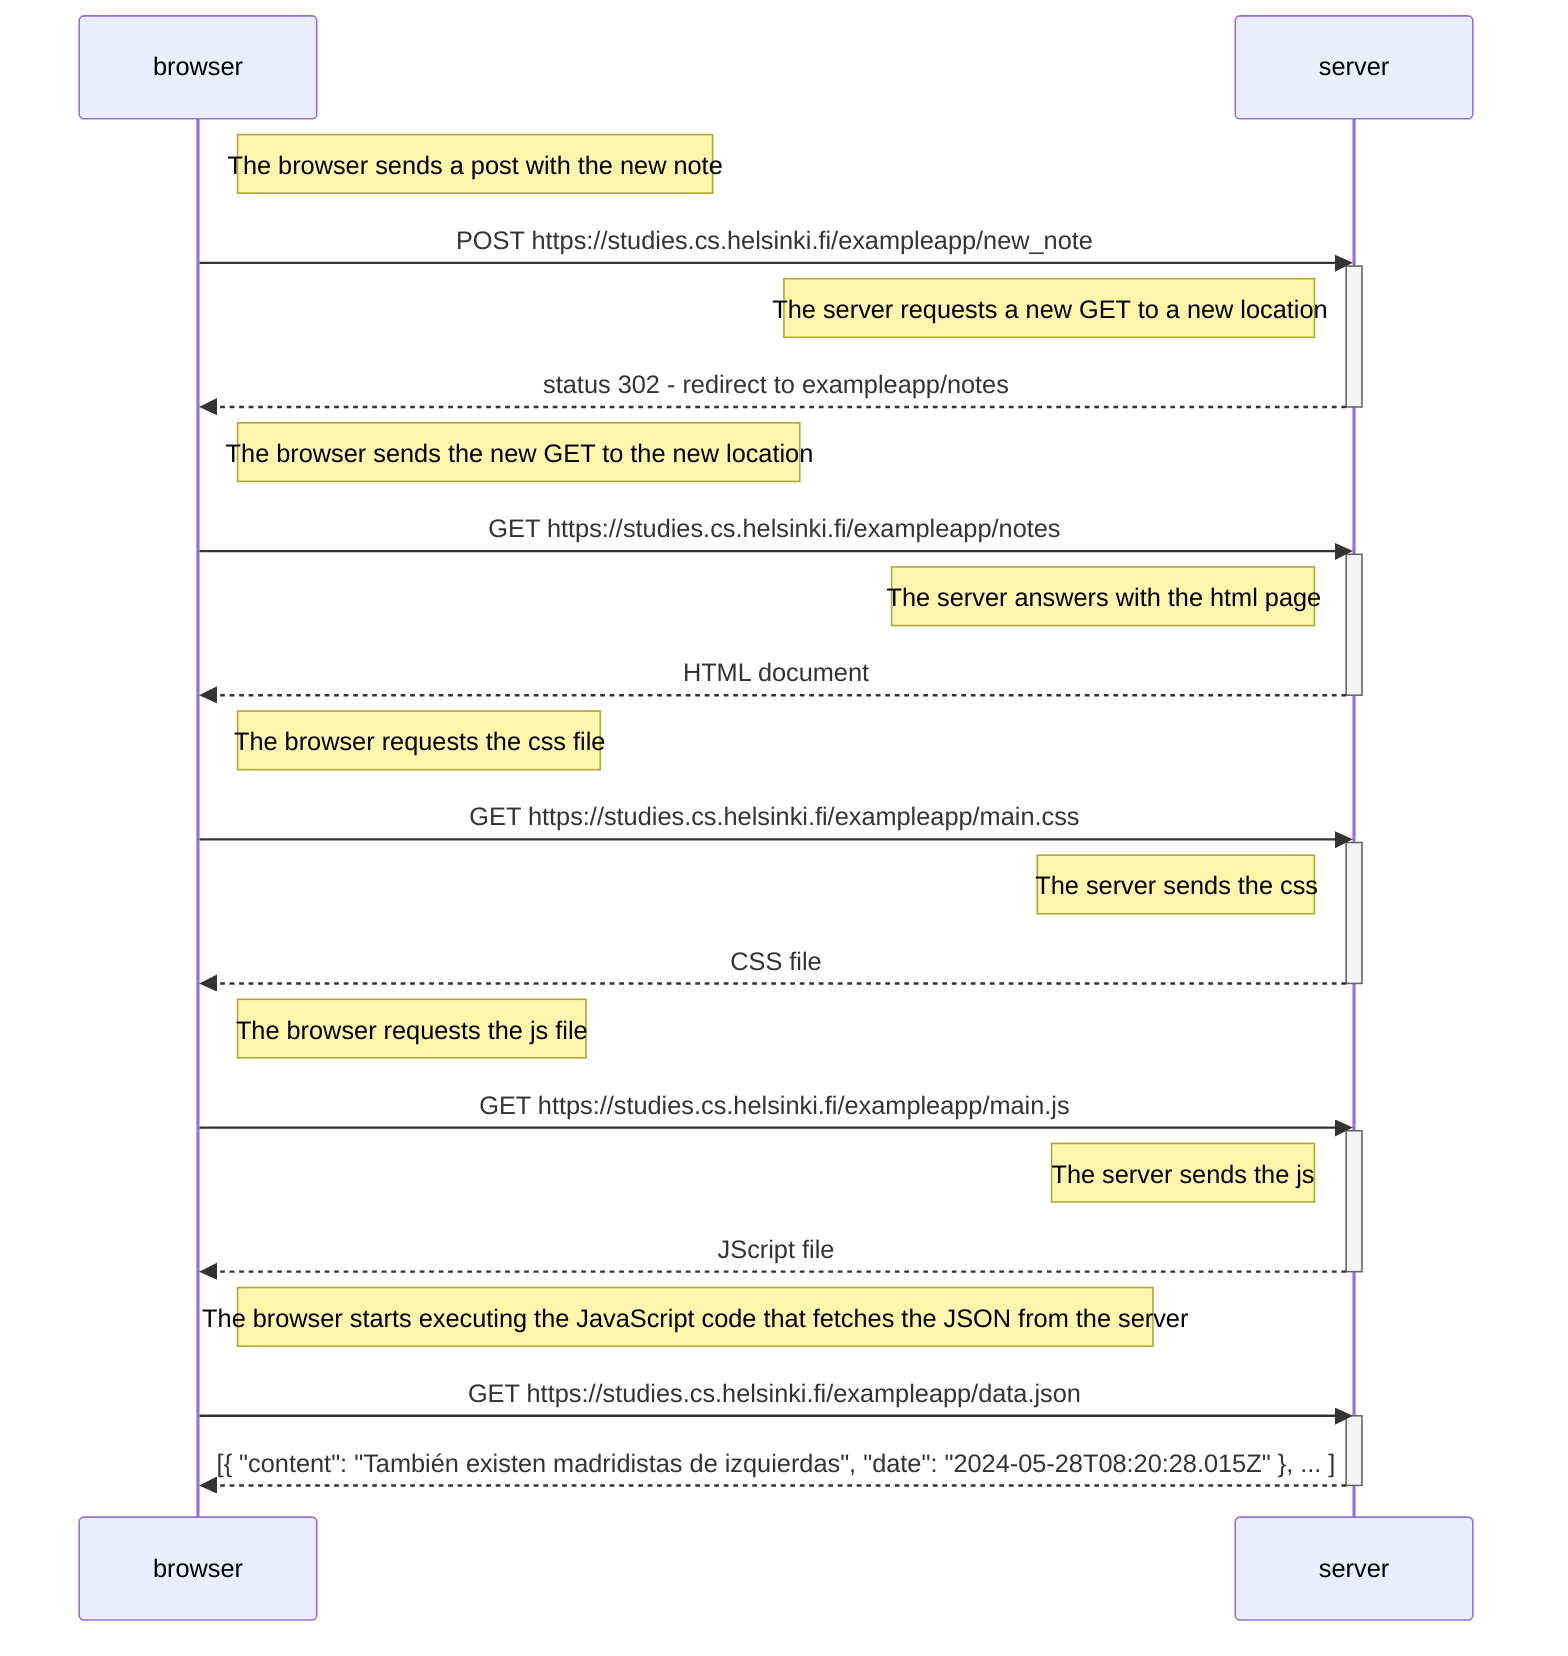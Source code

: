 sequenceDiagram
    participant browser
    participant server

    Note right of browser: The browser sends a post with the new note

    browser->>server: POST https://studies.cs.helsinki.fi/exampleapp/new_note
    activate server
    
    Note left of server: The server requests a new GET to a new location
    
    server-->>browser: status 302 - redirect to exampleapp/notes
    deactivate server

    Note right of browser: The browser sends the new GET to the new location

    browser->>server: GET https://studies.cs.helsinki.fi/exampleapp/notes
    activate server

    Note left of server: The server answers with the html page 

    server-->>browser: HTML document
    deactivate server

    Note right of browser: The browser requests the css file

    browser->>server: GET https://studies.cs.helsinki.fi/exampleapp/main.css
    activate server
    
    Note left of server: The server sends the css
    
    server-->>browser: CSS file
    deactivate server

    Note right of browser: The browser requests the js file

    browser->>server: GET https://studies.cs.helsinki.fi/exampleapp/main.js
    activate server
    
    Note left of server: The server sends the js

    server-->>browser: JScript file
    deactivate server

    Note right of browser: The browser starts executing the JavaScript code that fetches the JSON from the server
    
    browser->>server: GET https://studies.cs.helsinki.fi/exampleapp/data.json
    activate server
    server-->>browser: [{ "content": "También existen madridistas de izquierdas", "date": "2024-05-28T08:20:28.015Z" }, ... ]
    deactivate server